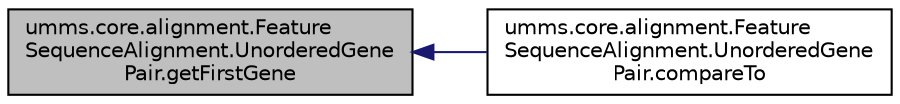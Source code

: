digraph "umms.core.alignment.FeatureSequenceAlignment.UnorderedGenePair.getFirstGene"
{
  edge [fontname="Helvetica",fontsize="10",labelfontname="Helvetica",labelfontsize="10"];
  node [fontname="Helvetica",fontsize="10",shape=record];
  rankdir="LR";
  Node1 [label="umms.core.alignment.Feature\lSequenceAlignment.UnorderedGene\lPair.getFirstGene",height=0.2,width=0.4,color="black", fillcolor="grey75", style="filled" fontcolor="black"];
  Node1 -> Node2 [dir="back",color="midnightblue",fontsize="10",style="solid",fontname="Helvetica"];
  Node2 [label="umms.core.alignment.Feature\lSequenceAlignment.UnorderedGene\lPair.compareTo",height=0.2,width=0.4,color="black", fillcolor="white", style="filled",URL="$classumms_1_1core_1_1alignment_1_1_feature_sequence_alignment_1_1_unordered_gene_pair.html#a2bf54d6e4db59e3149e03893df7d2644"];
}
